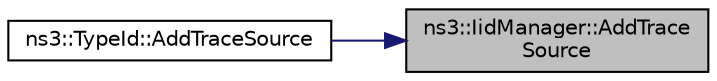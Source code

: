 digraph "ns3::IidManager::AddTraceSource"
{
 // LATEX_PDF_SIZE
  edge [fontname="Helvetica",fontsize="10",labelfontname="Helvetica",labelfontsize="10"];
  node [fontname="Helvetica",fontsize="10",shape=record];
  rankdir="RL";
  Node1 [label="ns3::IidManager::AddTrace\lSource",height=0.2,width=0.4,color="black", fillcolor="grey75", style="filled", fontcolor="black",tooltip="Record a new TraceSource."];
  Node1 -> Node2 [dir="back",color="midnightblue",fontsize="10",style="solid",fontname="Helvetica"];
  Node2 [label="ns3::TypeId::AddTraceSource",height=0.2,width=0.4,color="black", fillcolor="white", style="filled",URL="$classns3_1_1_type_id.html#a2aaf2918009ddd0ca687b55b91f7a9b2",tooltip="Record a new TraceSource."];
}
